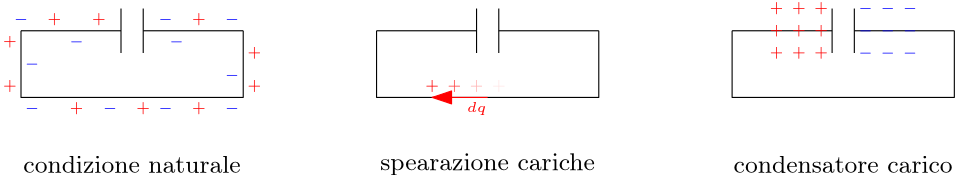 <?xml version="1.0"?>
<!DOCTYPE ipe SYSTEM "ipe.dtd">
<ipe version="70218" creator="Ipe 7.2.28">
<info created="D:20241127184237" modified="D:20241127184547"/>
<ipestyle name="basic">
<symbol name="arrow/arc(spx)">
<path stroke="sym-stroke" fill="sym-stroke" pen="sym-pen">
0 0 m
-1 0.333 l
-1 -0.333 l
h
</path>
</symbol>
<symbol name="arrow/farc(spx)">
<path stroke="sym-stroke" fill="white" pen="sym-pen">
0 0 m
-1 0.333 l
-1 -0.333 l
h
</path>
</symbol>
<symbol name="arrow/ptarc(spx)">
<path stroke="sym-stroke" fill="sym-stroke" pen="sym-pen">
0 0 m
-1 0.333 l
-0.8 0 l
-1 -0.333 l
h
</path>
</symbol>
<symbol name="arrow/fptarc(spx)">
<path stroke="sym-stroke" fill="white" pen="sym-pen">
0 0 m
-1 0.333 l
-0.8 0 l
-1 -0.333 l
h
</path>
</symbol>
<symbol name="mark/circle(sx)" transformations="translations">
<path fill="sym-stroke">
0.6 0 0 0.6 0 0 e
0.4 0 0 0.4 0 0 e
</path>
</symbol>
<symbol name="mark/disk(sx)" transformations="translations">
<path fill="sym-stroke">
0.6 0 0 0.6 0 0 e
</path>
</symbol>
<symbol name="mark/fdisk(sfx)" transformations="translations">
<group>
<path fill="sym-fill">
0.5 0 0 0.5 0 0 e
</path>
<path fill="sym-stroke" fillrule="eofill">
0.6 0 0 0.6 0 0 e
0.4 0 0 0.4 0 0 e
</path>
</group>
</symbol>
<symbol name="mark/box(sx)" transformations="translations">
<path fill="sym-stroke" fillrule="eofill">
-0.6 -0.6 m
0.6 -0.6 l
0.6 0.6 l
-0.6 0.6 l
h
-0.4 -0.4 m
0.4 -0.4 l
0.4 0.4 l
-0.4 0.4 l
h
</path>
</symbol>
<symbol name="mark/square(sx)" transformations="translations">
<path fill="sym-stroke">
-0.6 -0.6 m
0.6 -0.6 l
0.6 0.6 l
-0.6 0.6 l
h
</path>
</symbol>
<symbol name="mark/fsquare(sfx)" transformations="translations">
<group>
<path fill="sym-fill">
-0.5 -0.5 m
0.5 -0.5 l
0.5 0.5 l
-0.5 0.5 l
h
</path>
<path fill="sym-stroke" fillrule="eofill">
-0.6 -0.6 m
0.6 -0.6 l
0.6 0.6 l
-0.6 0.6 l
h
-0.4 -0.4 m
0.4 -0.4 l
0.4 0.4 l
-0.4 0.4 l
h
</path>
</group>
</symbol>
<symbol name="mark/cross(sx)" transformations="translations">
<group>
<path fill="sym-stroke">
-0.43 -0.57 m
0.57 0.43 l
0.43 0.57 l
-0.57 -0.43 l
h
</path>
<path fill="sym-stroke">
-0.43 0.57 m
0.57 -0.43 l
0.43 -0.57 l
-0.57 0.43 l
h
</path>
</group>
</symbol>
<symbol name="arrow/fnormal(spx)">
<path stroke="sym-stroke" fill="white" pen="sym-pen">
0 0 m
-1 0.333 l
-1 -0.333 l
h
</path>
</symbol>
<symbol name="arrow/pointed(spx)">
<path stroke="sym-stroke" fill="sym-stroke" pen="sym-pen">
0 0 m
-1 0.333 l
-0.8 0 l
-1 -0.333 l
h
</path>
</symbol>
<symbol name="arrow/fpointed(spx)">
<path stroke="sym-stroke" fill="white" pen="sym-pen">
0 0 m
-1 0.333 l
-0.8 0 l
-1 -0.333 l
h
</path>
</symbol>
<symbol name="arrow/linear(spx)">
<path stroke="sym-stroke" pen="sym-pen">
-1 0.333 m
0 0 l
-1 -0.333 l
</path>
</symbol>
<symbol name="arrow/fdouble(spx)">
<path stroke="sym-stroke" fill="white" pen="sym-pen">
0 0 m
-1 0.333 l
-1 -0.333 l
h
-1 0 m
-2 0.333 l
-2 -0.333 l
h
</path>
</symbol>
<symbol name="arrow/double(spx)">
<path stroke="sym-stroke" fill="sym-stroke" pen="sym-pen">
0 0 m
-1 0.333 l
-1 -0.333 l
h
-1 0 m
-2 0.333 l
-2 -0.333 l
h
</path>
</symbol>
<symbol name="arrow/mid-normal(spx)">
<path stroke="sym-stroke" fill="sym-stroke" pen="sym-pen">
0.5 0 m
-0.5 0.333 l
-0.5 -0.333 l
h
</path>
</symbol>
<symbol name="arrow/mid-fnormal(spx)">
<path stroke="sym-stroke" fill="white" pen="sym-pen">
0.5 0 m
-0.5 0.333 l
-0.5 -0.333 l
h
</path>
</symbol>
<symbol name="arrow/mid-pointed(spx)">
<path stroke="sym-stroke" fill="sym-stroke" pen="sym-pen">
0.5 0 m
-0.5 0.333 l
-0.3 0 l
-0.5 -0.333 l
h
</path>
</symbol>
<symbol name="arrow/mid-fpointed(spx)">
<path stroke="sym-stroke" fill="white" pen="sym-pen">
0.5 0 m
-0.5 0.333 l
-0.3 0 l
-0.5 -0.333 l
h
</path>
</symbol>
<symbol name="arrow/mid-double(spx)">
<path stroke="sym-stroke" fill="sym-stroke" pen="sym-pen">
1 0 m
0 0.333 l
0 -0.333 l
h
0 0 m
-1 0.333 l
-1 -0.333 l
h
</path>
</symbol>
<symbol name="arrow/mid-fdouble(spx)">
<path stroke="sym-stroke" fill="white" pen="sym-pen">
1 0 m
0 0.333 l
0 -0.333 l
h
0 0 m
-1 0.333 l
-1 -0.333 l
h
</path>
</symbol>
<anglesize name="22.5 deg" value="22.5"/>
<anglesize name="30 deg" value="30"/>
<anglesize name="45 deg" value="45"/>
<anglesize name="60 deg" value="60"/>
<anglesize name="90 deg" value="90"/>
<arrowsize name="large" value="10"/>
<arrowsize name="small" value="5"/>
<arrowsize name="tiny" value="3"/>
<color name="blue" value="0 0 1"/>
<color name="brown" value="0.647 0.165 0.165"/>
<color name="darkblue" value="0 0 0.545"/>
<color name="darkcyan" value="0 0.545 0.545"/>
<color name="darkgray" value="0.663"/>
<color name="darkgreen" value="0 0.392 0"/>
<color name="darkmagenta" value="0.545 0 0.545"/>
<color name="darkorange" value="1 0.549 0"/>
<color name="darkred" value="0.545 0 0"/>
<color name="gold" value="1 0.843 0"/>
<color name="gray" value="0.745"/>
<color name="green" value="0 1 0"/>
<color name="lightblue" value="0.678 0.847 0.902"/>
<color name="lightcyan" value="0.878 1 1"/>
<color name="lightgray" value="0.827"/>
<color name="lightgreen" value="0.565 0.933 0.565"/>
<color name="lightyellow" value="1 1 0.878"/>
<color name="navy" value="0 0 0.502"/>
<color name="orange" value="1 0.647 0"/>
<color name="pink" value="1 0.753 0.796"/>
<color name="purple" value="0.627 0.125 0.941"/>
<color name="red" value="1 0 0"/>
<color name="seagreen" value="0.18 0.545 0.341"/>
<color name="turquoise" value="0.251 0.878 0.816"/>
<color name="violet" value="0.933 0.51 0.933"/>
<color name="yellow" value="1 1 0"/>
<dashstyle name="dash dot dotted" value="[4 2 1 2 1 2] 0"/>
<dashstyle name="dash dotted" value="[4 2 1 2] 0"/>
<dashstyle name="dashed" value="[4] 0"/>
<dashstyle name="dotted" value="[1 3] 0"/>
<gridsize name="10 pts (~3.5 mm)" value="10"/>
<gridsize name="14 pts (~5 mm)" value="14"/>
<gridsize name="16 pts (~6 mm)" value="16"/>
<gridsize name="20 pts (~7 mm)" value="20"/>
<gridsize name="28 pts (~10 mm)" value="28"/>
<gridsize name="32 pts (~12 mm)" value="32"/>
<gridsize name="4 pts" value="4"/>
<gridsize name="56 pts (~20 mm)" value="56"/>
<gridsize name="8 pts (~3 mm)" value="8"/>
<opacity name="10%" value="0.1"/>
<opacity name="30%" value="0.3"/>
<opacity name="50%" value="0.5"/>
<opacity name="75%" value="0.75"/>
<pen name="fat" value="1.2"/>
<pen name="heavier" value="0.8"/>
<pen name="ultrafat" value="2"/>
<symbolsize name="large" value="5"/>
<symbolsize name="small" value="2"/>
<symbolsize name="tiny" value="1.1"/>
<textsize name="Huge" value="\Huge"/>
<textsize name="LARGE" value="\LARGE"/>
<textsize name="Large" value="\Large"/>
<textsize name="footnote" value="\footnotesize"/>
<textsize name="huge" value="\huge"/>
<textsize name="large" value="\large"/>
<textsize name="script" value="\scriptsize"/>
<textsize name="small" value="\small"/>
<textsize name="tiny" value="\tiny"/>
<textstyle name="center" begin="\begin{center}" end="\end{center}"/>
<textstyle name="item" begin="\begin{itemize}\item{}" end="\end{itemize}"/>
<textstyle name="itemize" begin="\begin{itemize}" end="\end{itemize}"/>
<tiling name="falling" angle="-60" step="4" width="1"/>
<tiling name="rising" angle="30" step="4" width="1"/>
</ipestyle>
<page>
<layer name="alpha"/>
<view layers="alpha" active="alpha"/>
<path layer="alpha" matrix="1 0 0 1 4 0" stroke="black">
192 736 m
192 720 l
</path>
<path matrix="1 0 0 1 4 0" stroke="black">
200 736 m
200 720 l
</path>
<path stroke="black">
160 728 m
196 728 l
</path>
<path stroke="black">
204 728 m
240 728 l
</path>
<path stroke="black">
160 728 m
160 704 l
240 704 l
240 728 l
</path>
<path matrix="1 0 0 1 132 0" stroke="black">
192 736 m
192 720 l
</path>
<path matrix="1 0 0 1 132 0" stroke="black">
200 736 m
200 720 l
</path>
<path matrix="1 0 0 1 128 0" stroke="black">
160 728 m
196 728 l
</path>
<path matrix="1 0 0 1 128 0" stroke="black">
204 728 m
240 728 l
</path>
<path matrix="1 0 0 1 128 0" stroke="black">
160 728 m
160 704 l
240 704 l
240 728 l
</path>
<path matrix="1 0 0 1 260 0" stroke="black">
192 736 m
192 720 l
</path>
<path matrix="1 0 0 1 260 0" stroke="black">
200 736 m
200 720 l
</path>
<path matrix="1 0 0 1 256 0" stroke="black">
160 728 m
196 728 l
</path>
<path matrix="1 0 0 1 256 0" stroke="black">
204 728 m
240 728 l
</path>
<path matrix="1 0 0 1 256 0" stroke="black">
160 728 m
160 704 l
240 704 l
240 728 l
</path>
<text matrix="1 0 0 1 0 -8" transformations="translations" pos="200 688" stroke="black" type="label" width="78.358" height="6.227" depth="0" halign="center" valign="center" size="small">condizione naturale</text>
<text matrix="1 0 0 1 128 -8" transformations="translations" pos="200 688" stroke="black" type="label" width="77.41" height="6.23" depth="1.74" halign="center" valign="center" size="small">spearazione cariche</text>
<text matrix="1 0 0 1 256 -8" transformations="translations" pos="200 688" stroke="black" type="label" width="78.942" height="6.227" depth="0" halign="center" valign="center" size="small">condensatore carico</text>
<text matrix="1 0 0 1 -12 44" transformations="translations" pos="200 688" stroke="1 0 0" type="label" width="5.12" height="3.321" depth="0.83" halign="center" valign="center" size="tiny" style="math">+</text>
<text matrix="1 0 0 1 -28 44" transformations="translations" pos="200 688" stroke="1 0 0" type="label" width="5.12" height="3.321" depth="0.83" halign="center" valign="center" size="tiny" style="math">+</text>
<text matrix="1 0 0 1 -44 36" transformations="translations" pos="200 688" stroke="1 0 0" type="label" width="5.12" height="3.321" depth="0.83" halign="center" valign="center" size="tiny" style="math">+</text>
<text matrix="1 0 0 1 -44 20" transformations="translations" pos="200 688" stroke="1 0 0" type="label" width="5.12" height="3.321" depth="0.83" halign="center" valign="center" size="tiny" style="math">+</text>
<text matrix="1 0 0 1 -20 12" transformations="translations" pos="200 688" stroke="1 0 0" type="label" width="5.12" height="3.321" depth="0.83" halign="center" valign="center" size="tiny" style="math">+</text>
<text matrix="1 0 0 1 4 12" transformations="translations" pos="200 688" stroke="1 0 0" type="label" width="5.12" height="3.321" depth="0.83" halign="center" valign="center" size="tiny" style="math">+</text>
<text matrix="1 0 0 1 24 12" transformations="translations" pos="200 688" stroke="1 0 0" type="label" width="5.12" height="3.321" depth="0.83" halign="center" valign="center" size="tiny" style="math">+</text>
<text matrix="1 0 0 1 44 20" transformations="translations" pos="200 688" stroke="1 0 0" type="label" width="5.12" height="3.321" depth="0.83" halign="center" valign="center" size="tiny" style="math">+</text>
<text matrix="1 0 0 1 44 32" transformations="translations" pos="200 688" stroke="1 0 0" type="label" width="5.12" height="3.321" depth="0.83" halign="center" valign="center" size="tiny" style="math">+</text>
<text matrix="1 0 0 1 24 44" transformations="translations" pos="200 688" stroke="1 0 0" type="label" width="5.12" height="3.321" depth="0.83" halign="center" valign="center" size="tiny" style="math">+</text>
<text matrix="1 0 0 1 12 44" transformations="translations" pos="200 688" stroke="0 0 1" type="label" width="5.396" height="3.321" depth="0.83" halign="center" valign="center" size="tiny" style="math">-</text>
<text matrix="1 0 0 1 36 44" transformations="translations" pos="200 688" stroke="0 0 1" type="label" width="5.396" height="3.321" depth="0.83" halign="center" valign="center" size="tiny" style="math">-</text>
<text matrix="1 0 0 1 36 24" transformations="translations" pos="200 688" stroke="0 0 1" type="label" width="5.396" height="3.321" depth="0.83" halign="center" valign="center" size="tiny" style="math">-</text>
<text matrix="1 0 0 1 36 12" transformations="translations" pos="200 688" stroke="0 0 1" type="label" width="5.396" height="3.321" depth="0.83" halign="center" valign="center" size="tiny" style="math">-</text>
<text matrix="1 0 0 1 12 12" transformations="translations" pos="200 688" stroke="0 0 1" type="label" width="5.396" height="3.321" depth="0.83" halign="center" valign="center" size="tiny" style="math">-</text>
<text matrix="1 0 0 1 -8 12" transformations="translations" pos="200 688" stroke="0 0 1" type="label" width="5.396" height="3.321" depth="0.83" halign="center" valign="center" size="tiny" style="math">-</text>
<text matrix="1 0 0 1 -36 12" transformations="translations" pos="200 688" stroke="0 0 1" type="label" width="5.396" height="3.321" depth="0.83" halign="center" valign="center" size="tiny" style="math">-</text>
<text matrix="1 0 0 1 -36 28" transformations="translations" pos="200 688" stroke="0 0 1" type="label" width="5.396" height="3.321" depth="0.83" halign="center" valign="center" size="tiny" style="math">-</text>
<text matrix="1 0 0 1 -40 44" transformations="translations" pos="200 688" stroke="0 0 1" type="label" width="5.396" height="3.321" depth="0.83" halign="center" valign="center" size="tiny" style="math">-</text>
<text matrix="1 0 0 1 -20 36" transformations="translations" pos="200 688" stroke="0 0 1" type="label" width="5.396" height="3.321" depth="0.83" halign="center" valign="center" size="tiny" style="math">-</text>
<text matrix="1 0 0 1 16 36" transformations="translations" pos="200 688" stroke="0 0 1" type="label" width="5.396" height="3.321" depth="0.83" halign="center" valign="center" size="tiny" style="math">-</text>
<path stroke="1 0 0" arrow="normal/normal">
328 704 m
308 704 l
</path>
<text matrix="1 0 0 1 124 12" transformations="translations" pos="200 688" stroke="1 0 0" type="label" width="7.146" height="3.468" depth="0.96" halign="center" valign="center" size="tiny" style="math">dq</text>
<text matrix="1 0 0 1 108 20" transformations="translations" pos="200 688" stroke="1 0 0" type="label" width="5.12" height="3.321" depth="0.83" halign="center" valign="center" size="tiny" style="math">+</text>
<text matrix="1 0 0 1 116 20" transformations="translations" pos="200 688" stroke="1 0 0" type="label" width="5.12" height="3.321" depth="0.83" halign="center" valign="center" size="tiny" style="math" opacity="75%">+</text>
<text matrix="1 0 0 1 124 20" transformations="translations" pos="200 688" stroke="1 0 0" type="label" width="5.12" height="3.321" depth="0.83" halign="center" valign="center" size="tiny" style="math" opacity="30%">+</text>
<text matrix="1 0 0 1 132 20" transformations="translations" pos="200 688" stroke="1 0 0" type="label" width="5.12" height="3.321" depth="0.83" halign="center" valign="center" size="tiny" style="math" opacity="10%">+</text>
<text matrix="1 0 0 1 248 48" transformations="translations" pos="200 688" stroke="1 0 0" type="label" width="5.12" height="3.321" depth="0.83" halign="center" valign="center" size="tiny" style="math">+</text>
<text matrix="1 0 0 1 248 40" transformations="translations" pos="200 688" stroke="1 0 0" type="label" width="5.12" height="3.321" depth="0.83" halign="center" valign="center" size="tiny" style="math">+</text>
<text matrix="1 0 0 1 248 32" transformations="translations" pos="200 688" stroke="1 0 0" type="label" width="5.12" height="3.321" depth="0.83" halign="center" valign="center" size="tiny" style="math">+</text>
<text matrix="1 0 0 1 240 32" transformations="translations" pos="200 688" stroke="1 0 0" type="label" width="5.12" height="3.321" depth="0.83" halign="center" valign="center" size="tiny" style="math">+</text>
<text matrix="1 0 0 1 240 40" transformations="translations" pos="200 688" stroke="1 0 0" type="label" width="5.12" height="3.321" depth="0.83" halign="center" valign="center" size="tiny" style="math">+</text>
<text matrix="1 0 0 1 240 48" transformations="translations" pos="200 688" stroke="1 0 0" type="label" width="5.12" height="3.321" depth="0.83" halign="center" valign="center" size="tiny" style="math">+</text>
<text matrix="1 0 0 1 232 48" transformations="translations" pos="200 688" stroke="1 0 0" type="label" width="5.12" height="3.321" depth="0.83" halign="center" valign="center" size="tiny" style="math">+</text>
<text matrix="1 0 0 1 232 40" transformations="translations" pos="200 688" stroke="1 0 0" type="label" width="5.12" height="3.321" depth="0.83" halign="center" valign="center" size="tiny" style="math">+</text>
<text matrix="1 0 0 1 232 32" transformations="translations" pos="200 688" stroke="1 0 0" type="label" width="5.12" height="3.321" depth="0.83" halign="center" valign="center" size="tiny" style="math">+</text>
<text matrix="1 0 0 1 264 48" transformations="translations" pos="200 688" stroke="0 0 1" type="label" width="5.396" height="3.321" depth="0.83" halign="center" valign="center" size="tiny" style="math">-</text>
<text matrix="1 0 0 1 264 40" transformations="translations" pos="200 688" stroke="0 0 1" type="label" width="5.396" height="3.321" depth="0.83" halign="center" valign="center" size="tiny" style="math">-</text>
<text matrix="1 0 0 1 264 32" transformations="translations" pos="200 688" stroke="0 0 1" type="label" width="5.396" height="3.321" depth="0.83" halign="center" valign="center" size="tiny" style="math">-</text>
<text matrix="1 0 0 1 272 48" transformations="translations" pos="200 688" stroke="0 0 1" type="label" width="5.396" height="3.321" depth="0.83" halign="center" valign="center" size="tiny" style="math">-</text>
<text matrix="1 0 0 1 272 40" transformations="translations" pos="200 688" stroke="0 0 1" type="label" width="5.396" height="3.321" depth="0.83" halign="center" valign="center" size="tiny" style="math">-</text>
<text matrix="1 0 0 1 272 32" transformations="translations" pos="200 688" stroke="0 0 1" type="label" width="5.396" height="3.321" depth="0.83" halign="center" valign="center" size="tiny" style="math">-</text>
<text matrix="1 0 0 1 280 48" transformations="translations" pos="200 688" stroke="0 0 1" type="label" width="5.396" height="3.321" depth="0.83" halign="center" valign="center" size="tiny" style="math">-</text>
<text matrix="1 0 0 1 280 40" transformations="translations" pos="200 688" stroke="0 0 1" type="label" width="5.396" height="3.321" depth="0.83" halign="center" valign="center" size="tiny" style="math">-</text>
<text matrix="1 0 0 1 280 32" transformations="translations" pos="200 688" stroke="0 0 1" type="label" width="5.396" height="3.321" depth="0.83" halign="center" valign="center" size="tiny" style="math">-</text>
</page>
</ipe>
